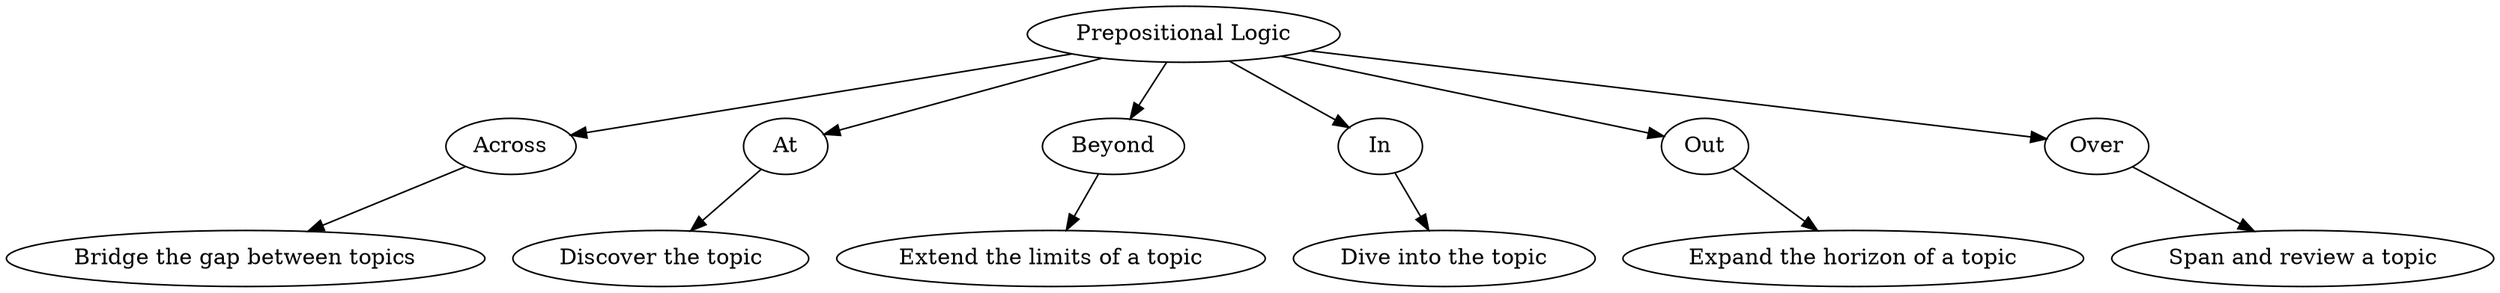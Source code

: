 digraph G {
    "Prepositional Logic" -> "Across";
    "Prepositional Logic" -> "At";
    "Prepositional Logic" -> "Beyond";
    "Prepositional Logic" -> "In";
    "Prepositional Logic" -> "Out";
    "Prepositional Logic" -> "Over";
    "Across" -> "Bridge the gap between topics";
    "At" -> "Discover the topic";
    "Beyond" -> "Extend the limits of a topic";
    "In" -> "Dive into the topic";
    "Out" -> "Expand the horizon of a topic";
    "Over" -> "Span and review a topic";
}
